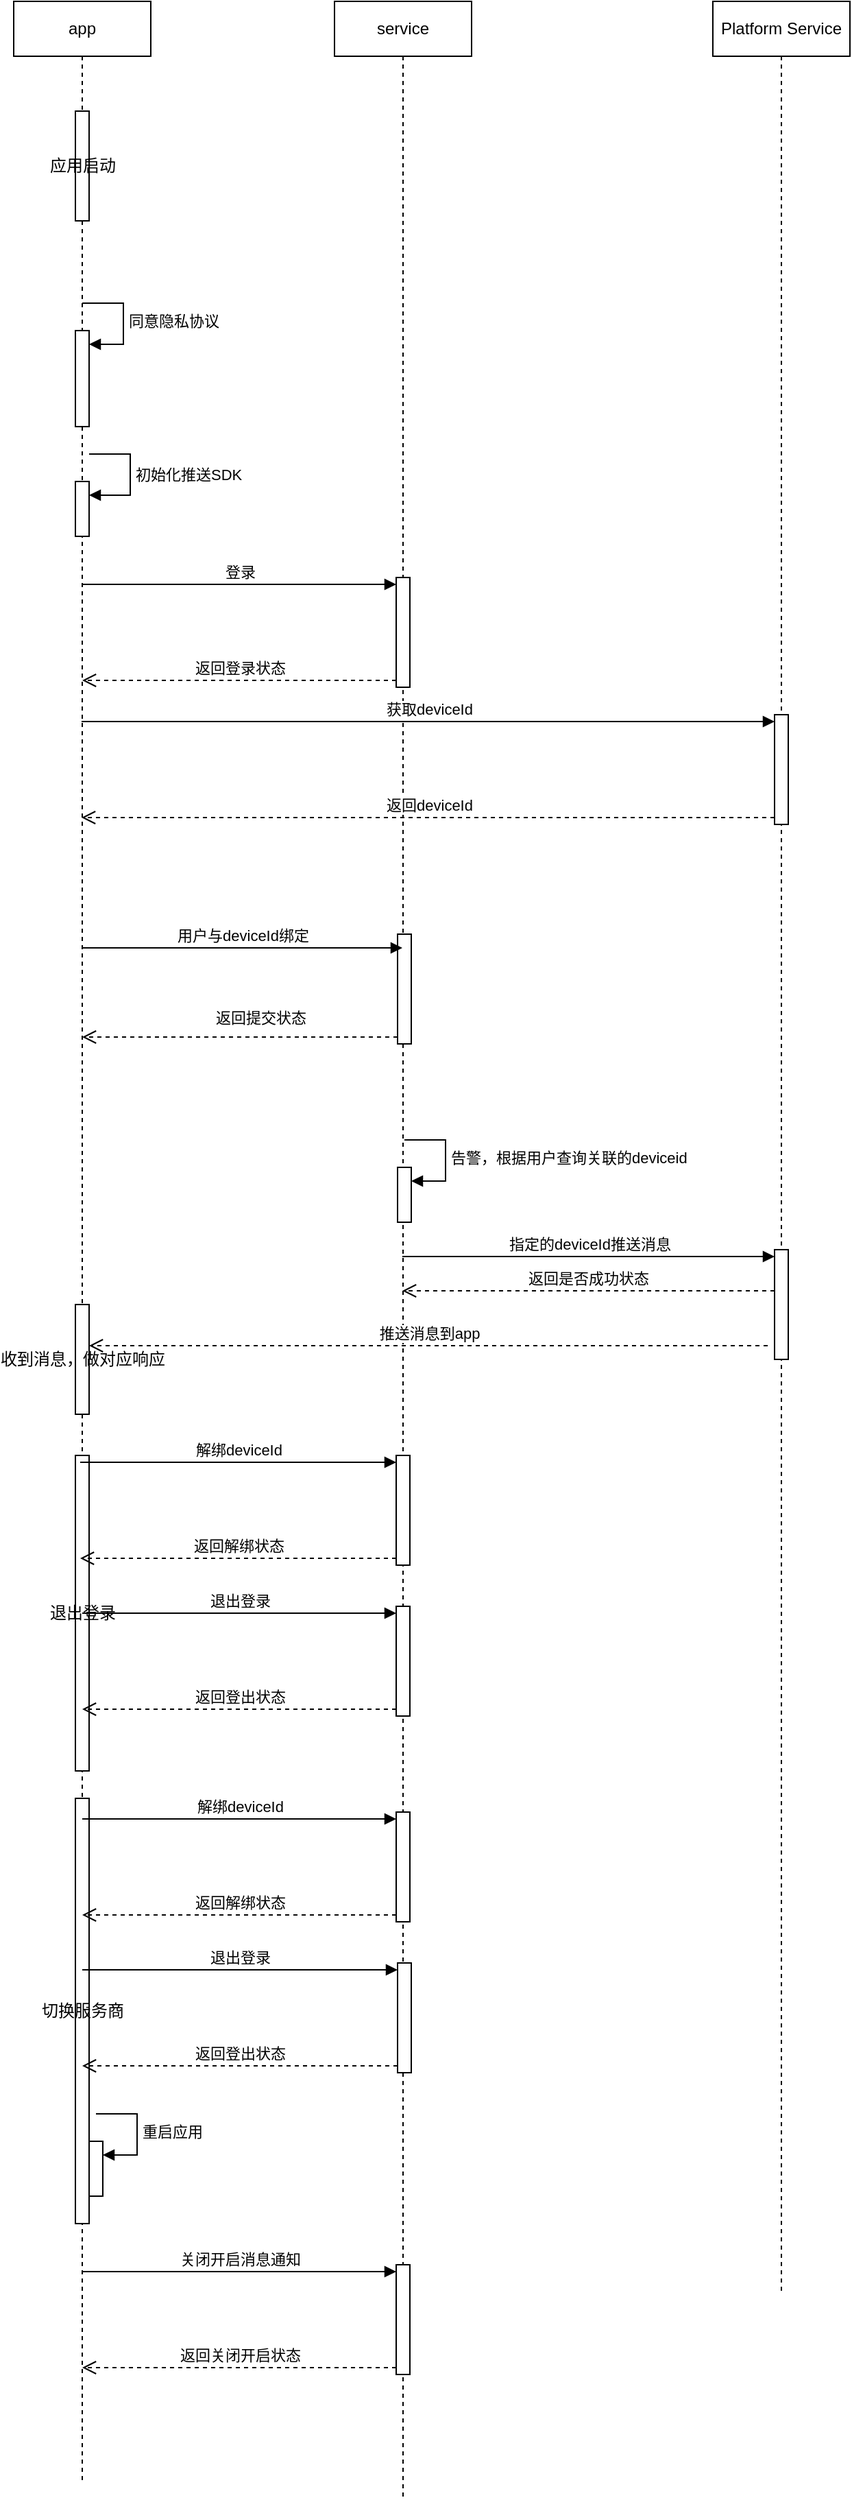 <mxfile version="22.0.4" type="github">
  <diagram name="第 1 页" id="zFCsPYKmAemc5M4zCG7X">
    <mxGraphModel dx="1434" dy="790" grid="1" gridSize="10" guides="1" tooltips="1" connect="1" arrows="1" fold="1" page="1" pageScale="1" pageWidth="827" pageHeight="1169" math="0" shadow="0">
      <root>
        <mxCell id="0" />
        <mxCell id="1" parent="0" />
        <mxCell id="OrJPfvicP2lSqWDqBgk1-5" value="app" style="shape=umlLifeline;perimeter=lifelinePerimeter;whiteSpace=wrap;html=1;container=1;dropTarget=0;collapsible=0;recursiveResize=0;outlineConnect=0;portConstraint=eastwest;newEdgeStyle={&quot;curved&quot;:0,&quot;rounded&quot;:0};" parent="1" vertex="1">
          <mxGeometry x="80" y="70" width="100" height="1810" as="geometry" />
        </mxCell>
        <mxCell id="OrJPfvicP2lSqWDqBgk1-12" value="应用启动" style="html=1;points=[[0,0,0,0,5],[0,1,0,0,-5],[1,0,0,0,5],[1,1,0,0,-5]];perimeter=orthogonalPerimeter;outlineConnect=0;targetShapes=umlLifeline;portConstraint=eastwest;newEdgeStyle={&quot;curved&quot;:0,&quot;rounded&quot;:0};" parent="OrJPfvicP2lSqWDqBgk1-5" vertex="1">
          <mxGeometry x="45" y="80" width="10" height="80" as="geometry" />
        </mxCell>
        <mxCell id="OrJPfvicP2lSqWDqBgk1-13" value="" style="html=1;points=[[0,0,0,0,5],[0,1,0,0,-5],[1,0,0,0,5],[1,1,0,0,-5]];perimeter=orthogonalPerimeter;outlineConnect=0;targetShapes=umlLifeline;portConstraint=eastwest;newEdgeStyle={&quot;curved&quot;:0,&quot;rounded&quot;:0};" parent="OrJPfvicP2lSqWDqBgk1-5" vertex="1">
          <mxGeometry x="45" y="240" width="10" height="70" as="geometry" />
        </mxCell>
        <mxCell id="OrJPfvicP2lSqWDqBgk1-14" value="同意隐私协议" style="html=1;align=left;spacingLeft=2;endArrow=block;rounded=0;edgeStyle=orthogonalEdgeStyle;curved=0;rounded=0;" parent="OrJPfvicP2lSqWDqBgk1-5" target="OrJPfvicP2lSqWDqBgk1-13" edge="1">
          <mxGeometry relative="1" as="geometry">
            <mxPoint x="50" y="220" as="sourcePoint" />
            <Array as="points">
              <mxPoint x="80" y="250" />
            </Array>
          </mxGeometry>
        </mxCell>
        <mxCell id="OrJPfvicP2lSqWDqBgk1-41" value="" style="html=1;points=[[0,0,0,0,5],[0,1,0,0,-5],[1,0,0,0,5],[1,1,0,0,-5]];perimeter=orthogonalPerimeter;outlineConnect=0;targetShapes=umlLifeline;portConstraint=eastwest;newEdgeStyle={&quot;curved&quot;:0,&quot;rounded&quot;:0};" parent="OrJPfvicP2lSqWDqBgk1-5" vertex="1">
          <mxGeometry x="45" y="350" width="10" height="40" as="geometry" />
        </mxCell>
        <mxCell id="OrJPfvicP2lSqWDqBgk1-42" value="初始化推送SDK" style="html=1;align=left;spacingLeft=2;endArrow=block;rounded=0;edgeStyle=orthogonalEdgeStyle;curved=0;rounded=0;" parent="OrJPfvicP2lSqWDqBgk1-5" target="OrJPfvicP2lSqWDqBgk1-41" edge="1">
          <mxGeometry relative="1" as="geometry">
            <mxPoint x="55" y="330" as="sourcePoint" />
            <Array as="points">
              <mxPoint x="85" y="360" />
            </Array>
          </mxGeometry>
        </mxCell>
        <mxCell id="OGlFRcFxTUkUSfZGmhcq-1" value="退出登录" style="html=1;points=[[0,0,0,0,5],[0,1,0,0,-5],[1,0,0,0,5],[1,1,0,0,-5]];perimeter=orthogonalPerimeter;outlineConnect=0;targetShapes=umlLifeline;portConstraint=eastwest;newEdgeStyle={&quot;curved&quot;:0,&quot;rounded&quot;:0};" vertex="1" parent="OrJPfvicP2lSqWDqBgk1-5">
          <mxGeometry x="45" y="1060" width="10" height="230" as="geometry" />
        </mxCell>
        <mxCell id="OGlFRcFxTUkUSfZGmhcq-9" value="切换服务商" style="html=1;points=[[0,0,0,0,5],[0,1,0,0,-5],[1,0,0,0,5],[1,1,0,0,-5]];perimeter=orthogonalPerimeter;outlineConnect=0;targetShapes=umlLifeline;portConstraint=eastwest;newEdgeStyle={&quot;curved&quot;:0,&quot;rounded&quot;:0};" vertex="1" parent="OrJPfvicP2lSqWDqBgk1-5">
          <mxGeometry x="45" y="1310" width="10" height="310" as="geometry" />
        </mxCell>
        <mxCell id="OGlFRcFxTUkUSfZGmhcq-13" value="" style="html=1;points=[[0,0,0,0,5],[0,1,0,0,-5],[1,0,0,0,5],[1,1,0,0,-5]];perimeter=orthogonalPerimeter;outlineConnect=0;targetShapes=umlLifeline;portConstraint=eastwest;newEdgeStyle={&quot;curved&quot;:0,&quot;rounded&quot;:0};" vertex="1" parent="OrJPfvicP2lSqWDqBgk1-5">
          <mxGeometry x="55" y="1560" width="10" height="40" as="geometry" />
        </mxCell>
        <mxCell id="OGlFRcFxTUkUSfZGmhcq-14" value="重启应用" style="html=1;align=left;spacingLeft=2;endArrow=block;rounded=0;edgeStyle=orthogonalEdgeStyle;curved=0;rounded=0;" edge="1" target="OGlFRcFxTUkUSfZGmhcq-13" parent="OrJPfvicP2lSqWDqBgk1-5">
          <mxGeometry relative="1" as="geometry">
            <mxPoint x="60" y="1540" as="sourcePoint" />
            <Array as="points">
              <mxPoint x="90" y="1570" />
            </Array>
          </mxGeometry>
        </mxCell>
        <mxCell id="OrJPfvicP2lSqWDqBgk1-6" value="service" style="shape=umlLifeline;perimeter=lifelinePerimeter;whiteSpace=wrap;html=1;container=1;dropTarget=0;collapsible=0;recursiveResize=0;outlineConnect=0;portConstraint=eastwest;newEdgeStyle={&quot;curved&quot;:0,&quot;rounded&quot;:0};" parent="1" vertex="1">
          <mxGeometry x="314" y="70" width="100" height="1820" as="geometry" />
        </mxCell>
        <mxCell id="OrJPfvicP2lSqWDqBgk1-25" value="" style="html=1;points=[[0,0,0,0,5],[0,1,0,0,-5],[1,0,0,0,5],[1,1,0,0,-5]];perimeter=orthogonalPerimeter;outlineConnect=0;targetShapes=umlLifeline;portConstraint=eastwest;newEdgeStyle={&quot;curved&quot;:0,&quot;rounded&quot;:0};" parent="OrJPfvicP2lSqWDqBgk1-6" vertex="1">
          <mxGeometry x="45" y="420" width="10" height="80" as="geometry" />
        </mxCell>
        <mxCell id="NTywO0ZUPV1NuHkTcdNC-5" value="" style="html=1;points=[[0,0,0,0,5],[0,1,0,0,-5],[1,0,0,0,5],[1,1,0,0,-5]];perimeter=orthogonalPerimeter;outlineConnect=0;targetShapes=umlLifeline;portConstraint=eastwest;newEdgeStyle={&quot;curved&quot;:0,&quot;rounded&quot;:0};" parent="OrJPfvicP2lSqWDqBgk1-6" vertex="1">
          <mxGeometry x="46" y="680" width="10" height="80" as="geometry" />
        </mxCell>
        <mxCell id="OrJPfvicP2lSqWDqBgk1-28" value="" style="html=1;points=[[0,0,0,0,5],[0,1,0,0,-5],[1,0,0,0,5],[1,1,0,0,-5]];perimeter=orthogonalPerimeter;outlineConnect=0;targetShapes=umlLifeline;portConstraint=eastwest;newEdgeStyle={&quot;curved&quot;:0,&quot;rounded&quot;:0};" parent="OrJPfvicP2lSqWDqBgk1-6" vertex="1">
          <mxGeometry x="45" y="1060" width="10" height="80" as="geometry" />
        </mxCell>
        <mxCell id="OrJPfvicP2lSqWDqBgk1-29" value="解绑deviceId" style="html=1;verticalAlign=bottom;endArrow=block;curved=0;rounded=0;entryX=0;entryY=0;entryDx=0;entryDy=5;" parent="OrJPfvicP2lSqWDqBgk1-6" target="OrJPfvicP2lSqWDqBgk1-28" edge="1">
          <mxGeometry relative="1" as="geometry">
            <mxPoint x="-185.5" y="1065" as="sourcePoint" />
          </mxGeometry>
        </mxCell>
        <mxCell id="OrJPfvicP2lSqWDqBgk1-30" value="返回解绑状态" style="html=1;verticalAlign=bottom;endArrow=open;dashed=1;endSize=8;curved=0;rounded=0;exitX=0;exitY=1;exitDx=0;exitDy=-5;" parent="OrJPfvicP2lSqWDqBgk1-6" source="OrJPfvicP2lSqWDqBgk1-28" edge="1">
          <mxGeometry relative="1" as="geometry">
            <mxPoint x="-185.5" y="1135" as="targetPoint" />
          </mxGeometry>
        </mxCell>
        <mxCell id="OGlFRcFxTUkUSfZGmhcq-2" value="" style="html=1;points=[[0,0,0,0,5],[0,1,0,0,-5],[1,0,0,0,5],[1,1,0,0,-5]];perimeter=orthogonalPerimeter;outlineConnect=0;targetShapes=umlLifeline;portConstraint=eastwest;newEdgeStyle={&quot;curved&quot;:0,&quot;rounded&quot;:0};" vertex="1" parent="OrJPfvicP2lSqWDqBgk1-6">
          <mxGeometry x="45" y="1170" width="10" height="80" as="geometry" />
        </mxCell>
        <mxCell id="OGlFRcFxTUkUSfZGmhcq-6" value="" style="html=1;points=[[0,0,0,0,5],[0,1,0,0,-5],[1,0,0,0,5],[1,1,0,0,-5]];perimeter=orthogonalPerimeter;outlineConnect=0;targetShapes=umlLifeline;portConstraint=eastwest;newEdgeStyle={&quot;curved&quot;:0,&quot;rounded&quot;:0};" vertex="1" parent="OrJPfvicP2lSqWDqBgk1-6">
          <mxGeometry x="45" y="1320" width="10" height="80" as="geometry" />
        </mxCell>
        <mxCell id="OGlFRcFxTUkUSfZGmhcq-10" value="" style="html=1;points=[[0,0,0,0,5],[0,1,0,0,-5],[1,0,0,0,5],[1,1,0,0,-5]];perimeter=orthogonalPerimeter;outlineConnect=0;targetShapes=umlLifeline;portConstraint=eastwest;newEdgeStyle={&quot;curved&quot;:0,&quot;rounded&quot;:0};" vertex="1" parent="OrJPfvicP2lSqWDqBgk1-6">
          <mxGeometry x="46" y="1430" width="10" height="80" as="geometry" />
        </mxCell>
        <mxCell id="OGlFRcFxTUkUSfZGmhcq-15" value="" style="html=1;points=[[0,0,0,0,5],[0,1,0,0,-5],[1,0,0,0,5],[1,1,0,0,-5]];perimeter=orthogonalPerimeter;outlineConnect=0;targetShapes=umlLifeline;portConstraint=eastwest;newEdgeStyle={&quot;curved&quot;:0,&quot;rounded&quot;:0};" vertex="1" parent="OrJPfvicP2lSqWDqBgk1-6">
          <mxGeometry x="45" y="1650" width="10" height="80" as="geometry" />
        </mxCell>
        <mxCell id="OrJPfvicP2lSqWDqBgk1-7" value="Platform Service" style="shape=umlLifeline;perimeter=lifelinePerimeter;whiteSpace=wrap;html=1;container=1;dropTarget=0;collapsible=0;recursiveResize=0;outlineConnect=0;portConstraint=eastwest;newEdgeStyle={&quot;curved&quot;:0,&quot;rounded&quot;:0};" parent="1" vertex="1">
          <mxGeometry x="590" y="70" width="100" height="1670" as="geometry" />
        </mxCell>
        <mxCell id="OrJPfvicP2lSqWDqBgk1-22" value="" style="html=1;points=[[0,0,0,0,5],[0,1,0,0,-5],[1,0,0,0,5],[1,1,0,0,-5]];perimeter=orthogonalPerimeter;outlineConnect=0;targetShapes=umlLifeline;portConstraint=eastwest;newEdgeStyle={&quot;curved&quot;:0,&quot;rounded&quot;:0};" parent="OrJPfvicP2lSqWDqBgk1-7" vertex="1">
          <mxGeometry x="45" y="520" width="10" height="80" as="geometry" />
        </mxCell>
        <mxCell id="OrJPfvicP2lSqWDqBgk1-40" value="收到消息，做对应响应" style="html=1;points=[[0,0,0,0,5],[0,1,0,0,-5],[1,0,0,0,5],[1,1,0,0,-5]];perimeter=orthogonalPerimeter;outlineConnect=0;targetShapes=umlLifeline;portConstraint=eastwest;newEdgeStyle={&quot;curved&quot;:0,&quot;rounded&quot;:0};" parent="OrJPfvicP2lSqWDqBgk1-7" vertex="1">
          <mxGeometry x="-465" y="950" width="10" height="80" as="geometry" />
        </mxCell>
        <mxCell id="OrJPfvicP2lSqWDqBgk1-34" value="" style="html=1;points=[[0,0,0,0,5],[0,1,0,0,-5],[1,0,0,0,5],[1,1,0,0,-5]];perimeter=orthogonalPerimeter;outlineConnect=0;targetShapes=umlLifeline;portConstraint=eastwest;newEdgeStyle={&quot;curved&quot;:0,&quot;rounded&quot;:0};" parent="OrJPfvicP2lSqWDqBgk1-7" vertex="1">
          <mxGeometry x="-230" y="850" width="10" height="40" as="geometry" />
        </mxCell>
        <mxCell id="OrJPfvicP2lSqWDqBgk1-35" value="告警，根据用户查询关联的deviceid" style="html=1;align=left;spacingLeft=2;endArrow=block;rounded=0;edgeStyle=orthogonalEdgeStyle;curved=0;rounded=0;" parent="OrJPfvicP2lSqWDqBgk1-7" target="OrJPfvicP2lSqWDqBgk1-34" edge="1">
          <mxGeometry relative="1" as="geometry">
            <mxPoint x="-225" y="830" as="sourcePoint" />
            <Array as="points">
              <mxPoint x="-195" y="860" />
            </Array>
          </mxGeometry>
        </mxCell>
        <mxCell id="OrJPfvicP2lSqWDqBgk1-36" value="" style="html=1;points=[[0,0,0,0,5],[0,1,0,0,-5],[1,0,0,0,5],[1,1,0,0,-5]];perimeter=orthogonalPerimeter;outlineConnect=0;targetShapes=umlLifeline;portConstraint=eastwest;newEdgeStyle={&quot;curved&quot;:0,&quot;rounded&quot;:0};" parent="OrJPfvicP2lSqWDqBgk1-7" vertex="1">
          <mxGeometry x="45" y="910" width="10" height="80" as="geometry" />
        </mxCell>
        <mxCell id="OrJPfvicP2lSqWDqBgk1-37" value="指定的deviceId推送消息" style="html=1;verticalAlign=bottom;endArrow=block;curved=0;rounded=0;entryX=0;entryY=0;entryDx=0;entryDy=5;" parent="OrJPfvicP2lSqWDqBgk1-7" target="OrJPfvicP2lSqWDqBgk1-36" edge="1">
          <mxGeometry relative="1" as="geometry">
            <mxPoint x="-226.5" y="915" as="sourcePoint" />
          </mxGeometry>
        </mxCell>
        <mxCell id="OrJPfvicP2lSqWDqBgk1-38" value="返回是否成功状态" style="html=1;verticalAlign=bottom;endArrow=open;dashed=1;endSize=8;curved=0;rounded=0;exitX=0;exitY=1;exitDx=0;exitDy=-5;" parent="OrJPfvicP2lSqWDqBgk1-7" edge="1">
          <mxGeometry relative="1" as="geometry">
            <mxPoint x="-226.5" y="940" as="targetPoint" />
            <mxPoint x="45" y="940" as="sourcePoint" />
          </mxGeometry>
        </mxCell>
        <mxCell id="OrJPfvicP2lSqWDqBgk1-39" value="推送消息到app" style="html=1;verticalAlign=bottom;endArrow=open;dashed=1;endSize=8;curved=0;rounded=0;" parent="OrJPfvicP2lSqWDqBgk1-7" target="OrJPfvicP2lSqWDqBgk1-40" edge="1">
          <mxGeometry relative="1" as="geometry">
            <mxPoint x="40" y="980" as="sourcePoint" />
            <mxPoint x="-450" y="980" as="targetPoint" />
          </mxGeometry>
        </mxCell>
        <mxCell id="OrJPfvicP2lSqWDqBgk1-23" value="获取deviceId" style="html=1;verticalAlign=bottom;endArrow=block;curved=0;rounded=0;entryX=0;entryY=0;entryDx=0;entryDy=5;" parent="1" target="OrJPfvicP2lSqWDqBgk1-22" edge="1">
          <mxGeometry relative="1" as="geometry">
            <mxPoint x="129.5" y="595" as="sourcePoint" />
          </mxGeometry>
        </mxCell>
        <mxCell id="OrJPfvicP2lSqWDqBgk1-24" value="返回deviceId" style="html=1;verticalAlign=bottom;endArrow=open;dashed=1;endSize=8;curved=0;rounded=0;exitX=0;exitY=1;exitDx=0;exitDy=-5;" parent="1" source="OrJPfvicP2lSqWDqBgk1-22" edge="1">
          <mxGeometry x="-0.001" relative="1" as="geometry">
            <mxPoint x="129.5" y="665" as="targetPoint" />
            <mxPoint as="offset" />
          </mxGeometry>
        </mxCell>
        <mxCell id="OrJPfvicP2lSqWDqBgk1-26" value="登录" style="html=1;verticalAlign=bottom;endArrow=block;curved=0;rounded=0;entryX=0;entryY=0;entryDx=0;entryDy=5;" parent="1" source="OrJPfvicP2lSqWDqBgk1-5" target="OrJPfvicP2lSqWDqBgk1-25" edge="1">
          <mxGeometry relative="1" as="geometry">
            <mxPoint x="290" y="605" as="sourcePoint" />
          </mxGeometry>
        </mxCell>
        <mxCell id="OrJPfvicP2lSqWDqBgk1-27" value="返回登录状态" style="html=1;verticalAlign=bottom;endArrow=open;dashed=1;endSize=8;curved=0;rounded=0;exitX=0;exitY=1;exitDx=0;exitDy=-5;" parent="1" source="OrJPfvicP2lSqWDqBgk1-25" target="OrJPfvicP2lSqWDqBgk1-5" edge="1">
          <mxGeometry relative="1" as="geometry">
            <mxPoint x="290" y="675" as="targetPoint" />
          </mxGeometry>
        </mxCell>
        <mxCell id="NTywO0ZUPV1NuHkTcdNC-7" value="返回提交状态" style="html=1;verticalAlign=bottom;endArrow=open;dashed=1;endSize=8;curved=0;rounded=0;exitX=0;exitY=1;exitDx=0;exitDy=-5;" parent="1" source="NTywO0ZUPV1NuHkTcdNC-5" target="OrJPfvicP2lSqWDqBgk1-5" edge="1">
          <mxGeometry x="-0.132" y="-5" relative="1" as="geometry">
            <mxPoint x="290" y="825" as="targetPoint" />
            <mxPoint as="offset" />
          </mxGeometry>
        </mxCell>
        <mxCell id="NTywO0ZUPV1NuHkTcdNC-10" value="用户与deviceId绑定" style="html=1;verticalAlign=bottom;endArrow=block;curved=0;rounded=0;" parent="1" edge="1">
          <mxGeometry width="80" relative="1" as="geometry">
            <mxPoint x="130" y="760" as="sourcePoint" />
            <mxPoint x="363.5" y="760" as="targetPoint" />
            <Array as="points" />
          </mxGeometry>
        </mxCell>
        <mxCell id="OGlFRcFxTUkUSfZGmhcq-3" value="退出登录" style="html=1;verticalAlign=bottom;endArrow=block;curved=0;rounded=0;entryX=0;entryY=0;entryDx=0;entryDy=5;" edge="1" target="OGlFRcFxTUkUSfZGmhcq-2" parent="1" source="OrJPfvicP2lSqWDqBgk1-5">
          <mxGeometry relative="1" as="geometry">
            <mxPoint x="289" y="1245" as="sourcePoint" />
          </mxGeometry>
        </mxCell>
        <mxCell id="OGlFRcFxTUkUSfZGmhcq-4" value="返回登出状态" style="html=1;verticalAlign=bottom;endArrow=open;dashed=1;endSize=8;curved=0;rounded=0;exitX=0;exitY=1;exitDx=0;exitDy=-5;" edge="1" source="OGlFRcFxTUkUSfZGmhcq-2" parent="1" target="OrJPfvicP2lSqWDqBgk1-5">
          <mxGeometry relative="1" as="geometry">
            <mxPoint x="289" y="1315" as="targetPoint" />
          </mxGeometry>
        </mxCell>
        <mxCell id="OGlFRcFxTUkUSfZGmhcq-7" value="解绑deviceId" style="html=1;verticalAlign=bottom;endArrow=block;curved=0;rounded=0;entryX=0;entryY=0;entryDx=0;entryDy=5;" edge="1" target="OGlFRcFxTUkUSfZGmhcq-6" parent="1" source="OrJPfvicP2lSqWDqBgk1-5">
          <mxGeometry relative="1" as="geometry">
            <mxPoint x="289" y="1395" as="sourcePoint" />
          </mxGeometry>
        </mxCell>
        <mxCell id="OGlFRcFxTUkUSfZGmhcq-8" value="返回解绑状态" style="html=1;verticalAlign=bottom;endArrow=open;dashed=1;endSize=8;curved=0;rounded=0;exitX=0;exitY=1;exitDx=0;exitDy=-5;" edge="1" source="OGlFRcFxTUkUSfZGmhcq-6" parent="1" target="OrJPfvicP2lSqWDqBgk1-5">
          <mxGeometry relative="1" as="geometry">
            <mxPoint x="289" y="1465" as="targetPoint" />
          </mxGeometry>
        </mxCell>
        <mxCell id="OGlFRcFxTUkUSfZGmhcq-11" value="退出登录" style="html=1;verticalAlign=bottom;endArrow=block;curved=0;rounded=0;entryX=0;entryY=0;entryDx=0;entryDy=5;" edge="1" target="OGlFRcFxTUkUSfZGmhcq-10" parent="1" source="OrJPfvicP2lSqWDqBgk1-5">
          <mxGeometry relative="1" as="geometry">
            <mxPoint x="290" y="1505" as="sourcePoint" />
          </mxGeometry>
        </mxCell>
        <mxCell id="OGlFRcFxTUkUSfZGmhcq-12" value="返回登出状态" style="html=1;verticalAlign=bottom;endArrow=open;dashed=1;endSize=8;curved=0;rounded=0;exitX=0;exitY=1;exitDx=0;exitDy=-5;" edge="1" source="OGlFRcFxTUkUSfZGmhcq-10" parent="1" target="OrJPfvicP2lSqWDqBgk1-5">
          <mxGeometry relative="1" as="geometry">
            <mxPoint x="290" y="1575" as="targetPoint" />
          </mxGeometry>
        </mxCell>
        <mxCell id="OGlFRcFxTUkUSfZGmhcq-16" value="关闭开启消息通知" style="html=1;verticalAlign=bottom;endArrow=block;curved=0;rounded=0;entryX=0;entryY=0;entryDx=0;entryDy=5;" edge="1" target="OGlFRcFxTUkUSfZGmhcq-15" parent="1" source="OrJPfvicP2lSqWDqBgk1-5">
          <mxGeometry relative="1" as="geometry">
            <mxPoint x="289" y="1725" as="sourcePoint" />
          </mxGeometry>
        </mxCell>
        <mxCell id="OGlFRcFxTUkUSfZGmhcq-17" value="返回关闭开启状态" style="html=1;verticalAlign=bottom;endArrow=open;dashed=1;endSize=8;curved=0;rounded=0;exitX=0;exitY=1;exitDx=0;exitDy=-5;" edge="1" source="OGlFRcFxTUkUSfZGmhcq-15" parent="1" target="OrJPfvicP2lSqWDqBgk1-5">
          <mxGeometry relative="1" as="geometry">
            <mxPoint x="289" y="1795" as="targetPoint" />
          </mxGeometry>
        </mxCell>
      </root>
    </mxGraphModel>
  </diagram>
</mxfile>
